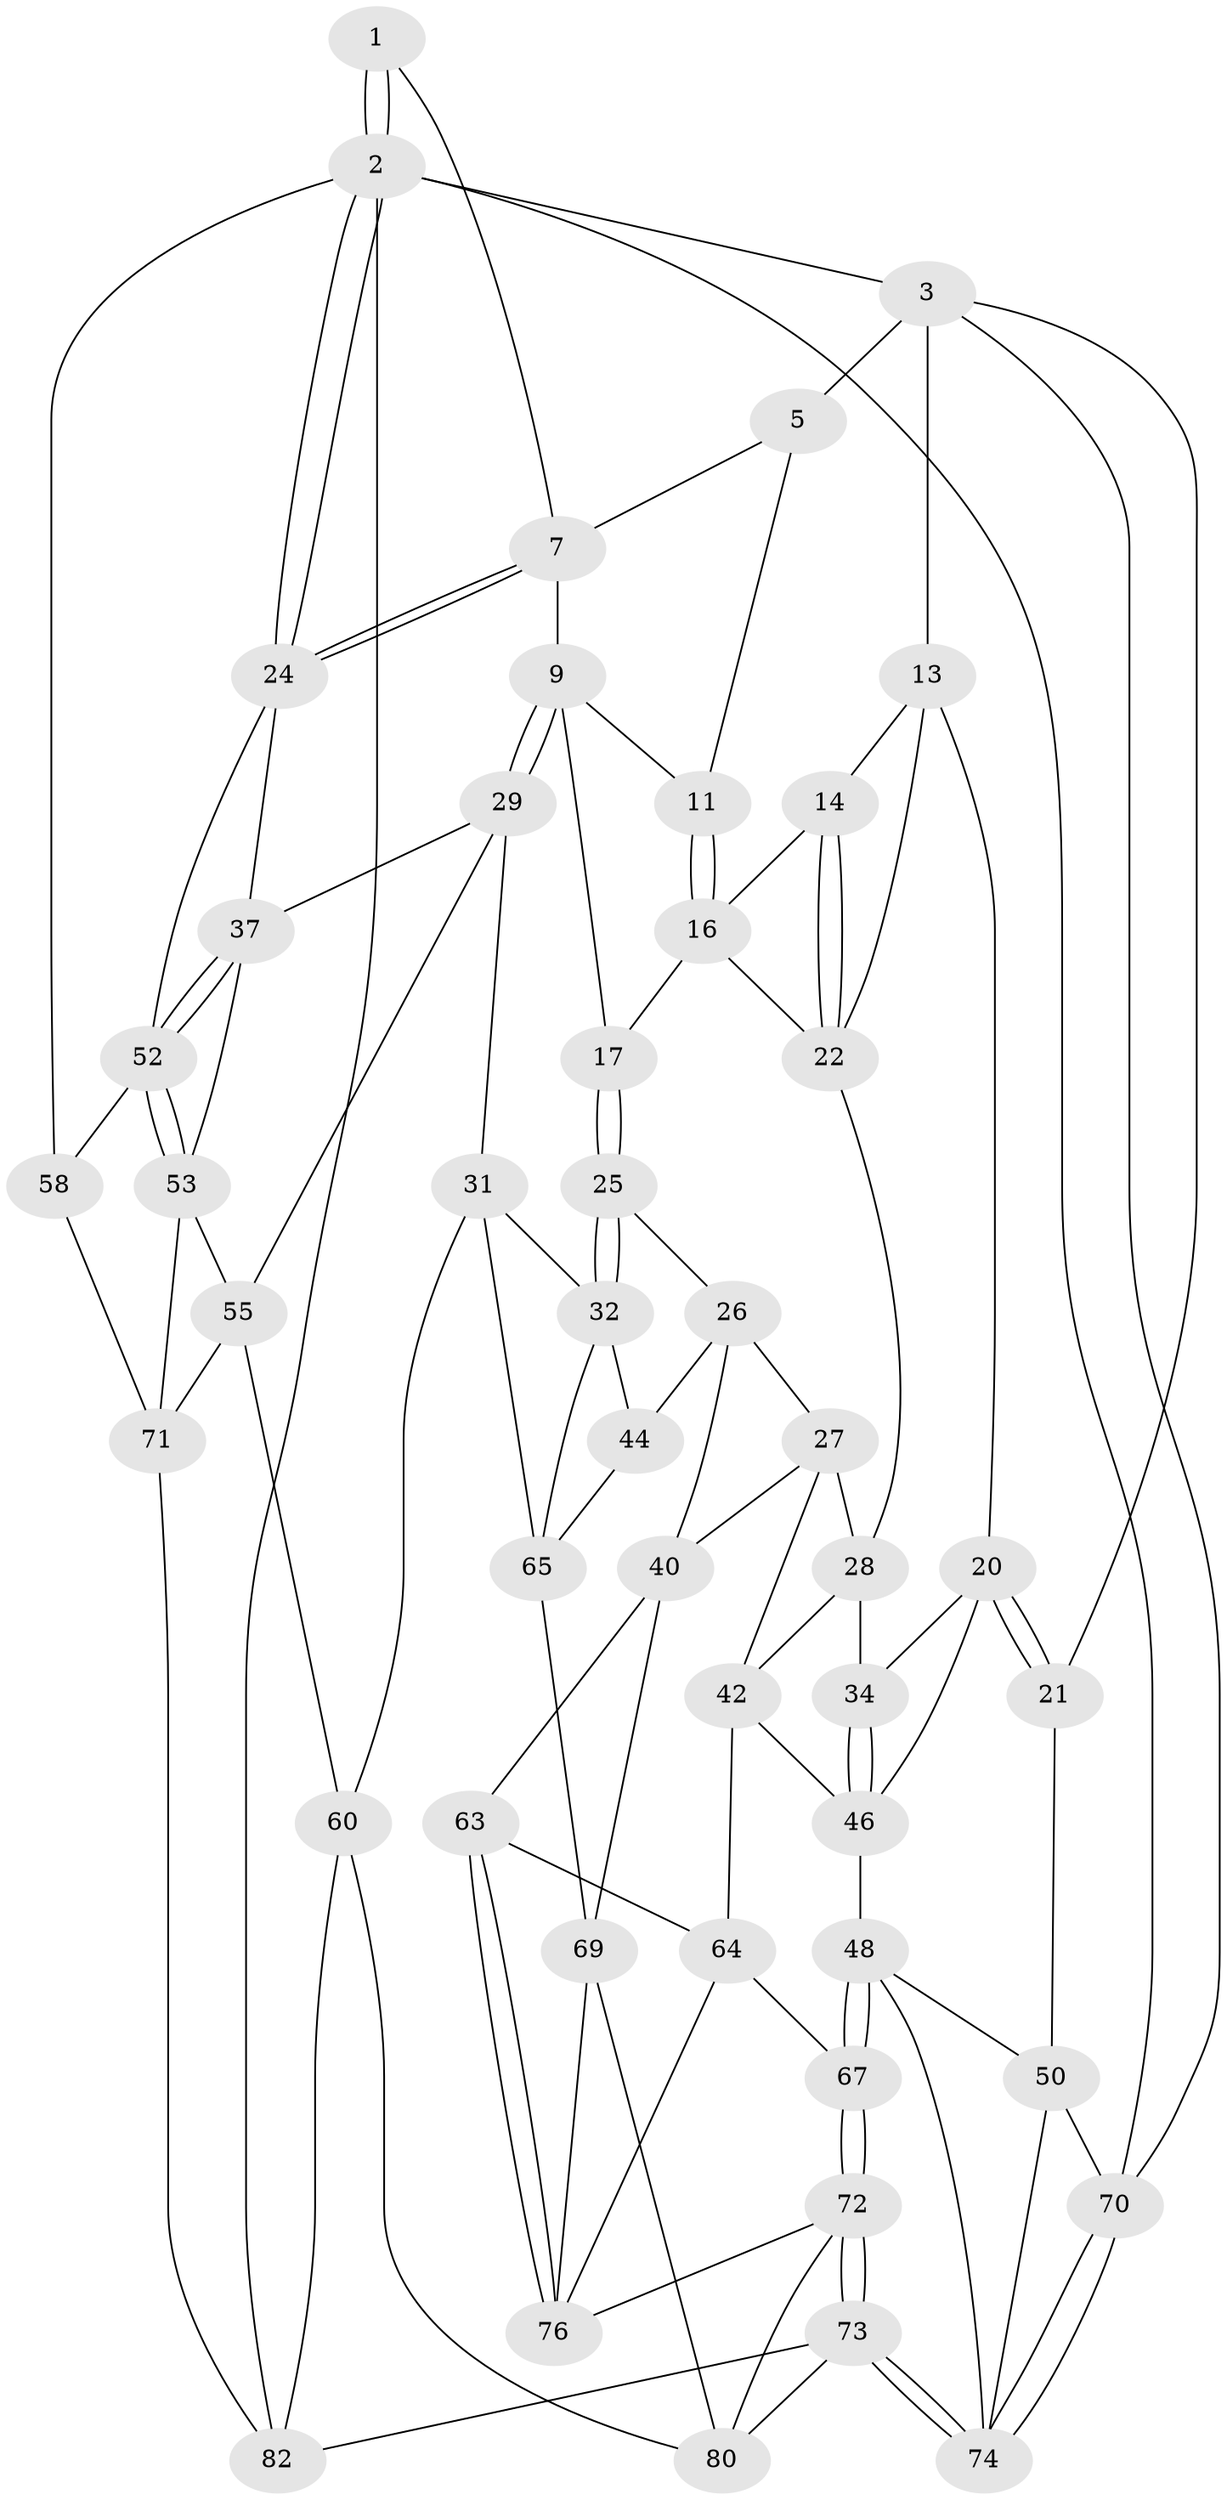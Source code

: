 // original degree distribution, {3: 0.03488372093023256, 6: 0.22093023255813954, 5: 0.5232558139534884, 4: 0.22093023255813954}
// Generated by graph-tools (version 1.1) at 2025/42/03/06/25 10:42:30]
// undirected, 48 vertices, 109 edges
graph export_dot {
graph [start="1"]
  node [color=gray90,style=filled];
  1 [pos="+0.8477478583599716+0"];
  2 [pos="+1+0",super="+57"];
  3 [pos="+0+0",super="+4"];
  5 [pos="+0.4150997744927333+0",super="+6"];
  7 [pos="+0.8305621137880633+0.13728752956401985",super="+8"];
  9 [pos="+0.7308604802059365+0.24452201729585965",super="+10"];
  11 [pos="+0.4589100637484847+0.0044653340854135005",super="+12"];
  13 [pos="+0.1661058195524583+0.05142522635617593",super="+19"];
  14 [pos="+0.2546219747499761+0.1623624767193047",super="+15"];
  16 [pos="+0.3397569198305126+0.18045206073634212",super="+18"];
  17 [pos="+0.4382090951998345+0.2669423276913504"];
  20 [pos="+0+0.33207726458574294",super="+35"];
  21 [pos="+0+0.30564326161379235"];
  22 [pos="+0.2954733921469921+0.25942062314817493",super="+23"];
  24 [pos="+1+0.11408514321372146",super="+36"];
  25 [pos="+0.4920156730304761+0.3178135895161128"];
  26 [pos="+0.36200952302204925+0.39579628791743704",super="+39"];
  27 [pos="+0.35665233605943963+0.39662400904641965",super="+41"];
  28 [pos="+0.26792142359608667+0.3518403633121424",super="+33"];
  29 [pos="+0.7223120792835749+0.30871298599793046",super="+30"];
  31 [pos="+0.6507110306848087+0.3573857935919038",super="+61"];
  32 [pos="+0.5979234337145028+0.37318193101187114",super="+43"];
  34 [pos="+0.21084746700352927+0.38791963620245057"];
  37 [pos="+0.8686487524974545+0.36212008219657604",super="+38"];
  40 [pos="+0.35737921969350284+0.5531810487573894",super="+62"];
  42 [pos="+0.2793273937843302+0.4356566048672103",super="+45"];
  44 [pos="+0.4786756132437383+0.503032505964747"];
  46 [pos="+0.17953008932123204+0.4994929003218173",super="+47"];
  48 [pos="+0.1101239333370418+0.5679258289060661",super="+49"];
  50 [pos="+0+0.5580930742060618",super="+51"];
  52 [pos="+1+0.6335767378079469",super="+56"];
  53 [pos="+0.9625139606251791+0.6268302264366844",super="+54"];
  55 [pos="+0.7737687744415449+0.5879722164142028",super="+59"];
  58 [pos="+1+0.717636635343178"];
  60 [pos="+0.7235977656050181+0.6804714801328902",super="+79"];
  63 [pos="+0.3269588870556234+0.5847672805245895"];
  64 [pos="+0.3249370564591561+0.5850455263436256",super="+66"];
  65 [pos="+0.5983749415357965+0.6157582647780165",super="+68"];
  67 [pos="+0.17939917946604925+0.6837125508308026"];
  69 [pos="+0.5045427522241088+0.7028971192632003",super="+77"];
  70 [pos="+0+1"];
  71 [pos="+0.9069007678510046+0.6571751812812383",super="+81"];
  72 [pos="+0+1",super="+83"];
  73 [pos="+0+1",super="+86"];
  74 [pos="+0+1",super="+75"];
  76 [pos="+0.37494036986631224+0.7694079225343218",super="+78"];
  80 [pos="+0.58585665337344+0.8170286760458874",super="+84"];
  82 [pos="+0.7647328436670623+0.9292590157448314",super="+85"];
  1 -- 2;
  1 -- 2;
  1 -- 7;
  2 -- 3;
  2 -- 24;
  2 -- 24;
  2 -- 58;
  2 -- 82;
  2 -- 70;
  3 -- 21;
  3 -- 70;
  3 -- 5;
  3 -- 13;
  5 -- 7;
  5 -- 11;
  7 -- 24;
  7 -- 24;
  7 -- 9;
  9 -- 29;
  9 -- 29;
  9 -- 11;
  9 -- 17;
  11 -- 16;
  11 -- 16;
  13 -- 14;
  13 -- 20;
  13 -- 22;
  14 -- 22;
  14 -- 22;
  14 -- 16;
  16 -- 17;
  16 -- 22;
  17 -- 25;
  17 -- 25;
  20 -- 21;
  20 -- 21;
  20 -- 34;
  20 -- 46;
  21 -- 50;
  22 -- 28;
  24 -- 52;
  24 -- 37;
  25 -- 26;
  25 -- 32;
  25 -- 32;
  26 -- 27;
  26 -- 40;
  26 -- 44;
  27 -- 28;
  27 -- 40;
  27 -- 42;
  28 -- 34;
  28 -- 42;
  29 -- 31;
  29 -- 55;
  29 -- 37;
  31 -- 32;
  31 -- 65;
  31 -- 60;
  32 -- 65;
  32 -- 44;
  34 -- 46;
  34 -- 46;
  37 -- 52;
  37 -- 52;
  37 -- 53;
  40 -- 69;
  40 -- 63;
  42 -- 64;
  42 -- 46;
  44 -- 65;
  46 -- 48;
  48 -- 67;
  48 -- 67;
  48 -- 50;
  48 -- 74;
  50 -- 70;
  50 -- 74;
  52 -- 53;
  52 -- 53;
  52 -- 58;
  53 -- 71;
  53 -- 55;
  55 -- 60;
  55 -- 71;
  58 -- 71;
  60 -- 80;
  60 -- 82;
  63 -- 64;
  63 -- 76;
  63 -- 76;
  64 -- 67;
  64 -- 76;
  65 -- 69;
  67 -- 72;
  67 -- 72;
  69 -- 80;
  69 -- 76;
  70 -- 74;
  70 -- 74;
  71 -- 82;
  72 -- 73;
  72 -- 73;
  72 -- 80;
  72 -- 76;
  73 -- 74;
  73 -- 74;
  73 -- 82;
  73 -- 80;
}
